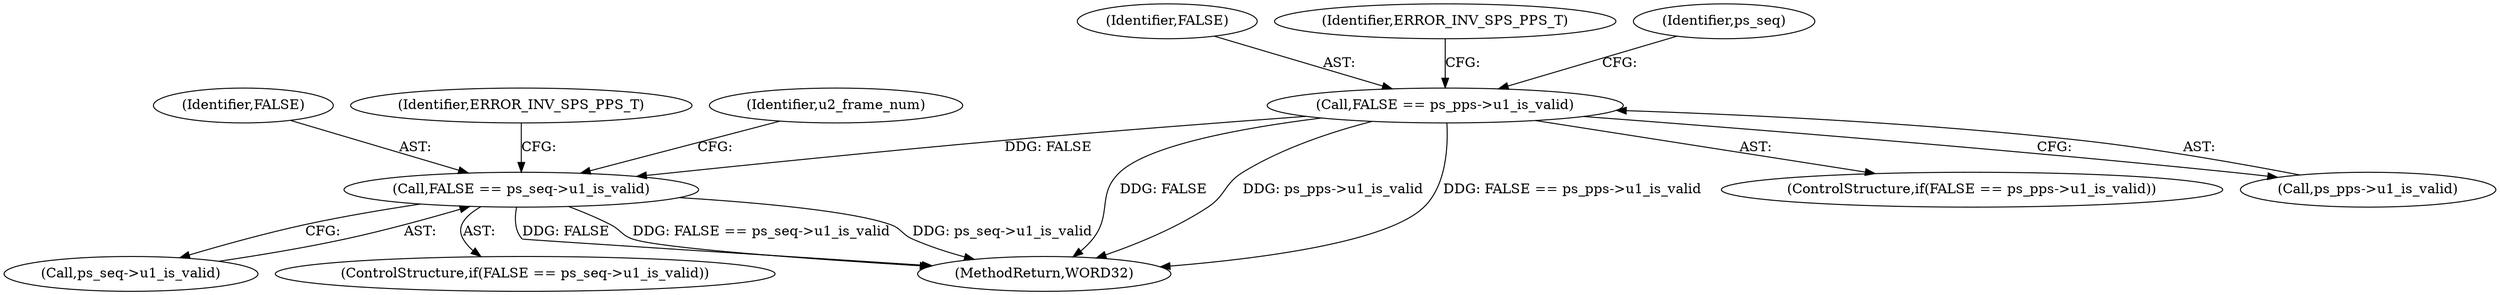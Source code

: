 digraph "0_Android_a78887bcffbc2995cf9ed72e0697acf560875e9e_2@pointer" {
"1000445" [label="(Call,FALSE == ps_pps->u1_is_valid)"];
"1000464" [label="(Call,FALSE == ps_seq->u1_is_valid)"];
"1000464" [label="(Call,FALSE == ps_seq->u1_is_valid)"];
"1000446" [label="(Identifier,FALSE)"];
"1000452" [label="(Identifier,ERROR_INV_SPS_PPS_T)"];
"1000465" [label="(Identifier,FALSE)"];
"1000466" [label="(Call,ps_seq->u1_is_valid)"];
"1000470" [label="(Identifier,ERROR_INV_SPS_PPS_T)"];
"1000463" [label="(ControlStructure,if(FALSE == ps_seq->u1_is_valid))"];
"1000454" [label="(Identifier,ps_seq)"];
"1002570" [label="(MethodReturn,WORD32)"];
"1000445" [label="(Call,FALSE == ps_pps->u1_is_valid)"];
"1000444" [label="(ControlStructure,if(FALSE == ps_pps->u1_is_valid))"];
"1000447" [label="(Call,ps_pps->u1_is_valid)"];
"1000472" [label="(Identifier,u2_frame_num)"];
"1000445" -> "1000444"  [label="AST: "];
"1000445" -> "1000447"  [label="CFG: "];
"1000446" -> "1000445"  [label="AST: "];
"1000447" -> "1000445"  [label="AST: "];
"1000452" -> "1000445"  [label="CFG: "];
"1000454" -> "1000445"  [label="CFG: "];
"1000445" -> "1002570"  [label="DDG: FALSE"];
"1000445" -> "1002570"  [label="DDG: ps_pps->u1_is_valid"];
"1000445" -> "1002570"  [label="DDG: FALSE == ps_pps->u1_is_valid"];
"1000445" -> "1000464"  [label="DDG: FALSE"];
"1000464" -> "1000463"  [label="AST: "];
"1000464" -> "1000466"  [label="CFG: "];
"1000465" -> "1000464"  [label="AST: "];
"1000466" -> "1000464"  [label="AST: "];
"1000470" -> "1000464"  [label="CFG: "];
"1000472" -> "1000464"  [label="CFG: "];
"1000464" -> "1002570"  [label="DDG: FALSE"];
"1000464" -> "1002570"  [label="DDG: FALSE == ps_seq->u1_is_valid"];
"1000464" -> "1002570"  [label="DDG: ps_seq->u1_is_valid"];
}
